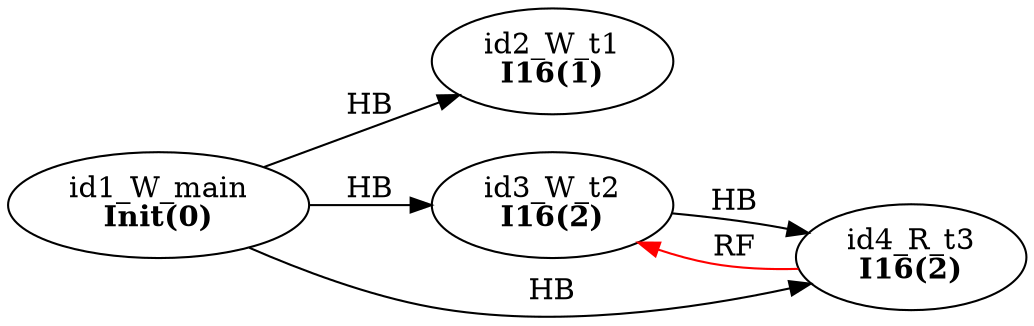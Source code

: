 digraph memory_model {
rankdir=LR;
splines=true; esep=0.5;
id1_W_main -> id2_W_t1 [label = "HB", color="black"];
id1_W_main -> id3_W_t2 [label = "HB", color="black"];
id1_W_main -> id4_R_t3 [label = "HB", color="black"];
id3_W_t2 -> id4_R_t3 [label = "HB", color="black"];
id4_R_t3 -> id3_W_t2 [label = "RF", color="red"];
id1_W_main [label=<id1_W_main<br/><B>Init(0)</B>>, pos="5.0,2!"]
id2_W_t1 [label=<id2_W_t1<br/><B>I16(1)</B>>, pos="0,0!"]
id3_W_t2 [label=<id3_W_t2<br/><B>I16(2)</B>>, pos="5,0!"]
id4_R_t3 [label=<id4_R_t3<br/><B>I16(2)</B>>, pos="10,0!"]
}